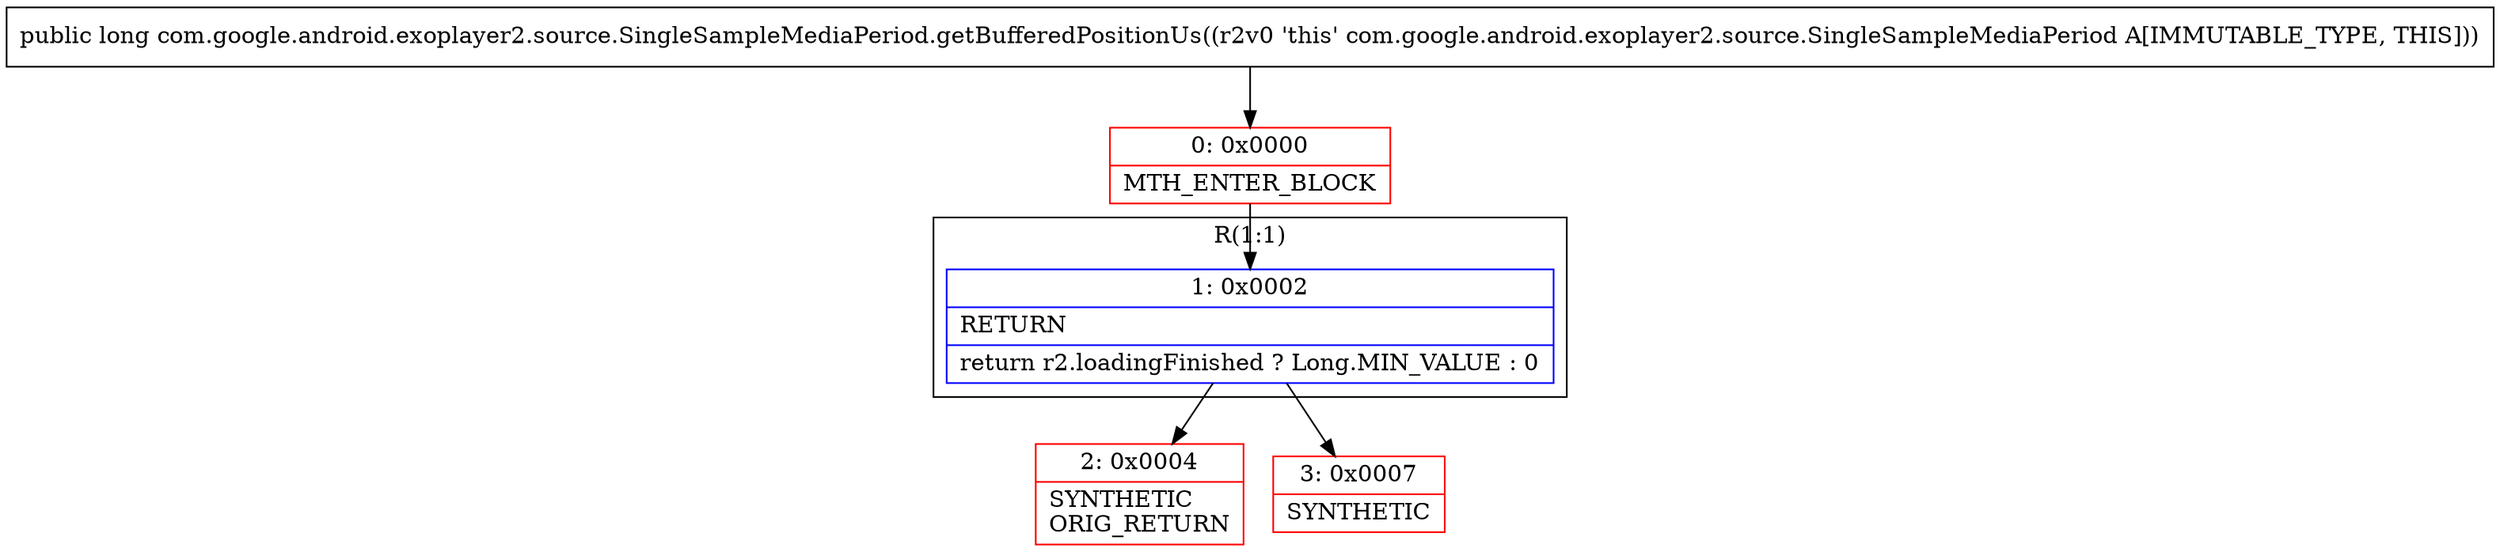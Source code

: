 digraph "CFG forcom.google.android.exoplayer2.source.SingleSampleMediaPeriod.getBufferedPositionUs()J" {
subgraph cluster_Region_550876622 {
label = "R(1:1)";
node [shape=record,color=blue];
Node_1 [shape=record,label="{1\:\ 0x0002|RETURN\l|return r2.loadingFinished ? Long.MIN_VALUE : 0\l}"];
}
Node_0 [shape=record,color=red,label="{0\:\ 0x0000|MTH_ENTER_BLOCK\l}"];
Node_2 [shape=record,color=red,label="{2\:\ 0x0004|SYNTHETIC\lORIG_RETURN\l}"];
Node_3 [shape=record,color=red,label="{3\:\ 0x0007|SYNTHETIC\l}"];
MethodNode[shape=record,label="{public long com.google.android.exoplayer2.source.SingleSampleMediaPeriod.getBufferedPositionUs((r2v0 'this' com.google.android.exoplayer2.source.SingleSampleMediaPeriod A[IMMUTABLE_TYPE, THIS])) }"];
MethodNode -> Node_0;
Node_1 -> Node_2;
Node_1 -> Node_3;
Node_0 -> Node_1;
}

